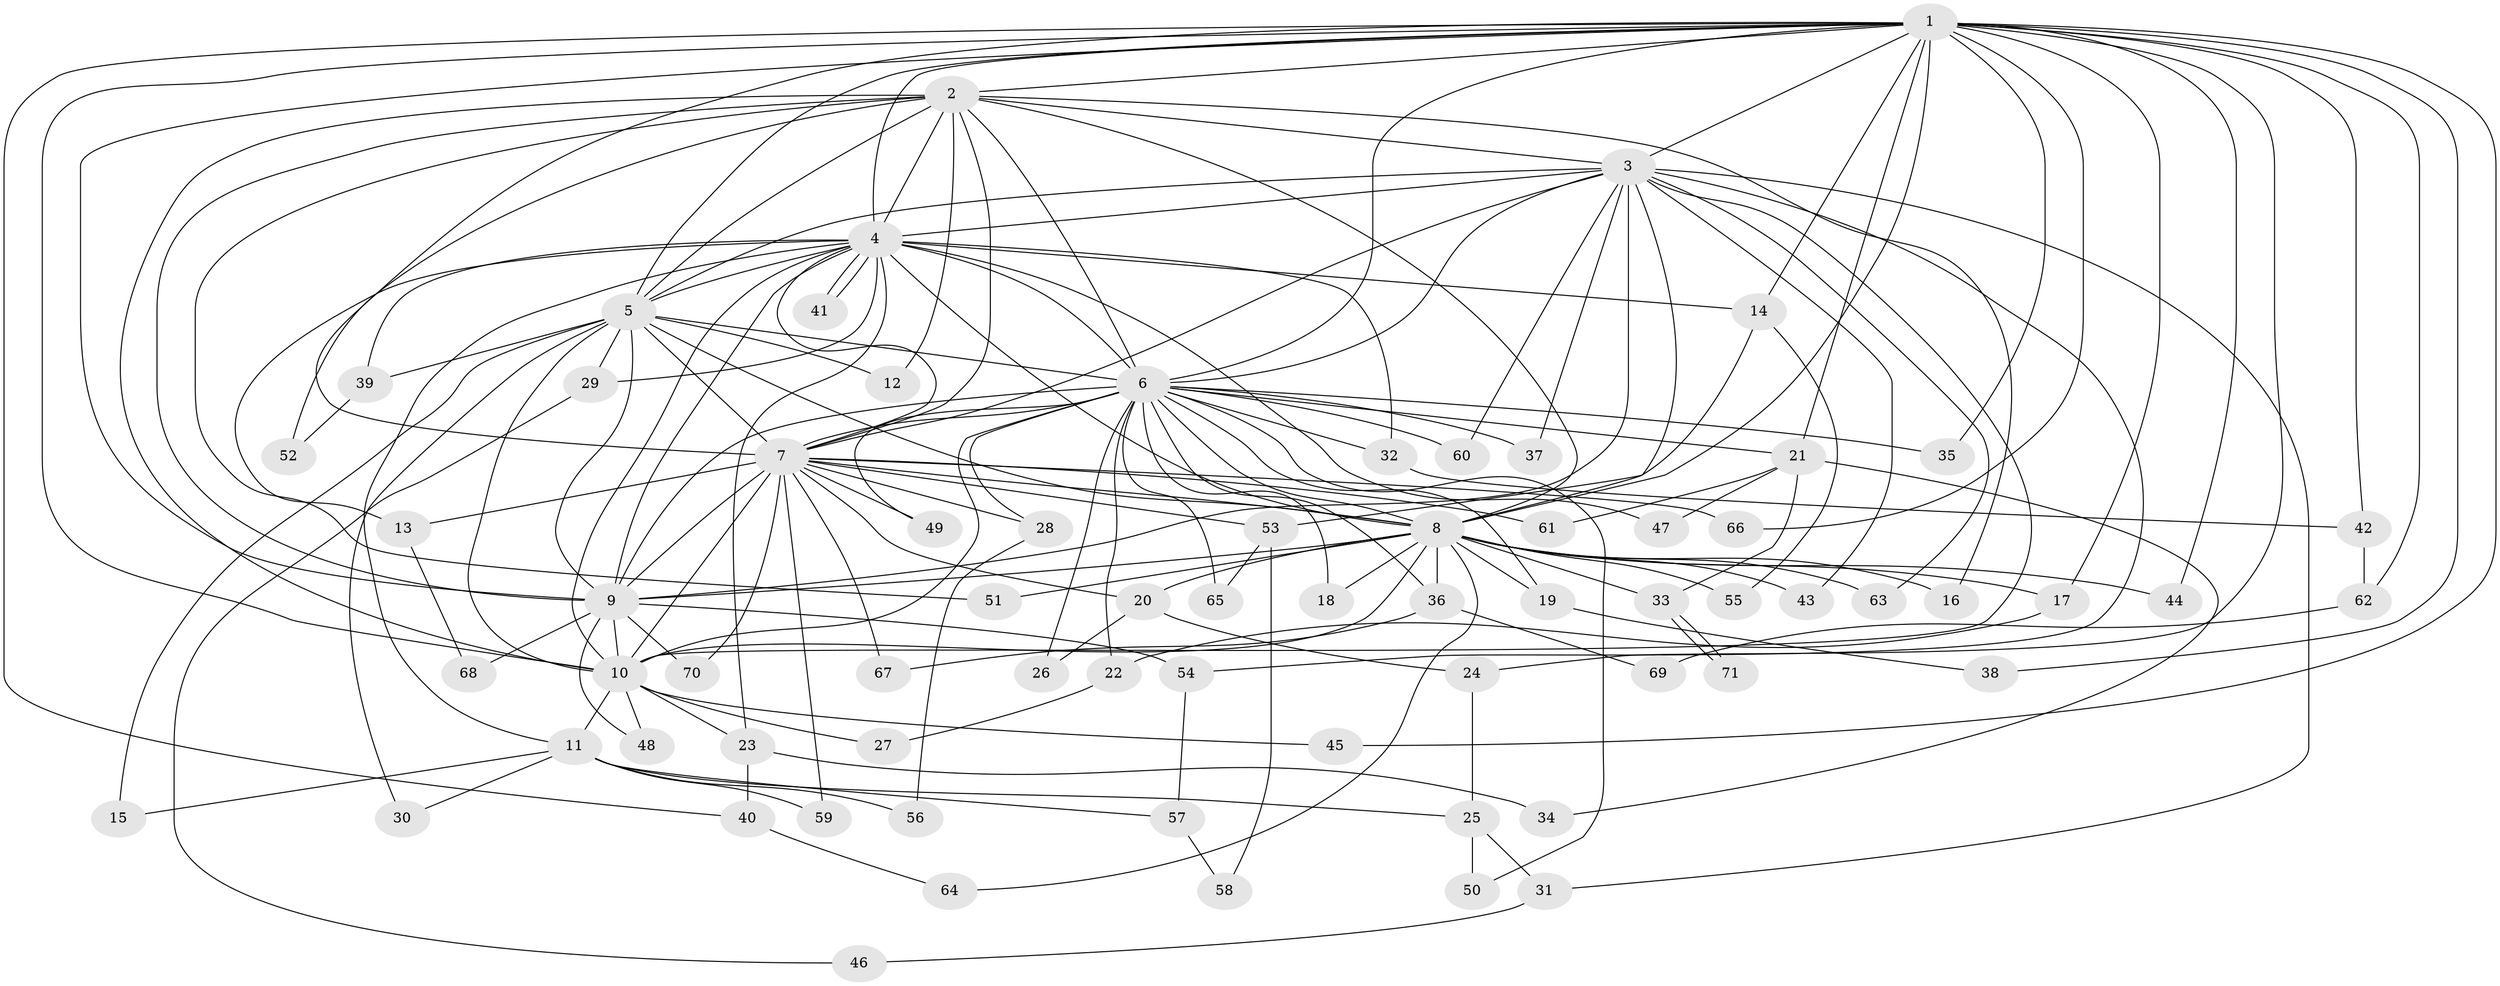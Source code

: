 // Generated by graph-tools (version 1.1) at 2025/35/03/09/25 02:35:04]
// undirected, 71 vertices, 167 edges
graph export_dot {
graph [start="1"]
  node [color=gray90,style=filled];
  1;
  2;
  3;
  4;
  5;
  6;
  7;
  8;
  9;
  10;
  11;
  12;
  13;
  14;
  15;
  16;
  17;
  18;
  19;
  20;
  21;
  22;
  23;
  24;
  25;
  26;
  27;
  28;
  29;
  30;
  31;
  32;
  33;
  34;
  35;
  36;
  37;
  38;
  39;
  40;
  41;
  42;
  43;
  44;
  45;
  46;
  47;
  48;
  49;
  50;
  51;
  52;
  53;
  54;
  55;
  56;
  57;
  58;
  59;
  60;
  61;
  62;
  63;
  64;
  65;
  66;
  67;
  68;
  69;
  70;
  71;
  1 -- 2;
  1 -- 3;
  1 -- 4;
  1 -- 5;
  1 -- 6;
  1 -- 7;
  1 -- 8;
  1 -- 9;
  1 -- 10;
  1 -- 14;
  1 -- 17;
  1 -- 21;
  1 -- 24;
  1 -- 35;
  1 -- 38;
  1 -- 40;
  1 -- 42;
  1 -- 44;
  1 -- 45;
  1 -- 62;
  1 -- 66;
  2 -- 3;
  2 -- 4;
  2 -- 5;
  2 -- 6;
  2 -- 7;
  2 -- 8;
  2 -- 9;
  2 -- 10;
  2 -- 12;
  2 -- 16;
  2 -- 51;
  2 -- 52;
  3 -- 4;
  3 -- 5;
  3 -- 6;
  3 -- 7;
  3 -- 8;
  3 -- 9;
  3 -- 10;
  3 -- 31;
  3 -- 37;
  3 -- 43;
  3 -- 54;
  3 -- 60;
  3 -- 63;
  4 -- 5;
  4 -- 6;
  4 -- 7;
  4 -- 8;
  4 -- 9;
  4 -- 10;
  4 -- 11;
  4 -- 13;
  4 -- 14;
  4 -- 23;
  4 -- 29;
  4 -- 32;
  4 -- 39;
  4 -- 41;
  4 -- 41;
  4 -- 47;
  5 -- 6;
  5 -- 7;
  5 -- 8;
  5 -- 9;
  5 -- 10;
  5 -- 12;
  5 -- 15;
  5 -- 29;
  5 -- 30;
  5 -- 39;
  6 -- 7;
  6 -- 8;
  6 -- 9;
  6 -- 10;
  6 -- 18;
  6 -- 19;
  6 -- 21;
  6 -- 22;
  6 -- 26;
  6 -- 28;
  6 -- 32;
  6 -- 35;
  6 -- 36;
  6 -- 37;
  6 -- 49;
  6 -- 50;
  6 -- 60;
  6 -- 65;
  7 -- 8;
  7 -- 9;
  7 -- 10;
  7 -- 13;
  7 -- 20;
  7 -- 28;
  7 -- 49;
  7 -- 53;
  7 -- 59;
  7 -- 61;
  7 -- 66;
  7 -- 67;
  7 -- 70;
  8 -- 9;
  8 -- 10;
  8 -- 16;
  8 -- 17;
  8 -- 18;
  8 -- 19;
  8 -- 20;
  8 -- 33;
  8 -- 36;
  8 -- 43;
  8 -- 44;
  8 -- 51;
  8 -- 55;
  8 -- 63;
  8 -- 64;
  9 -- 10;
  9 -- 48;
  9 -- 54;
  9 -- 68;
  9 -- 70;
  10 -- 11;
  10 -- 23;
  10 -- 27;
  10 -- 45;
  10 -- 48;
  11 -- 15;
  11 -- 25;
  11 -- 30;
  11 -- 56;
  11 -- 57;
  11 -- 59;
  13 -- 68;
  14 -- 53;
  14 -- 55;
  17 -- 22;
  19 -- 38;
  20 -- 24;
  20 -- 26;
  21 -- 33;
  21 -- 34;
  21 -- 47;
  21 -- 61;
  22 -- 27;
  23 -- 34;
  23 -- 40;
  24 -- 25;
  25 -- 31;
  25 -- 50;
  28 -- 56;
  29 -- 46;
  31 -- 46;
  32 -- 42;
  33 -- 71;
  33 -- 71;
  36 -- 67;
  36 -- 69;
  39 -- 52;
  40 -- 64;
  42 -- 62;
  53 -- 58;
  53 -- 65;
  54 -- 57;
  57 -- 58;
  62 -- 69;
}
